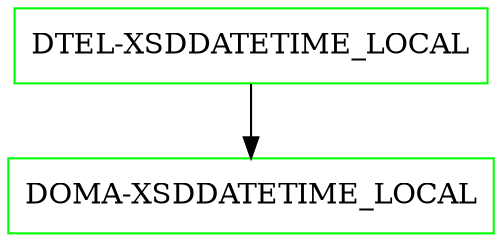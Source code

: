 digraph G {
  "DTEL-XSDDATETIME_LOCAL" [shape=box,color=green];
  "DOMA-XSDDATETIME_LOCAL" [shape=box,color=green,URL="./DOMA_XSDDATETIME_LOCAL.html"];
  "DTEL-XSDDATETIME_LOCAL" -> "DOMA-XSDDATETIME_LOCAL";
}
